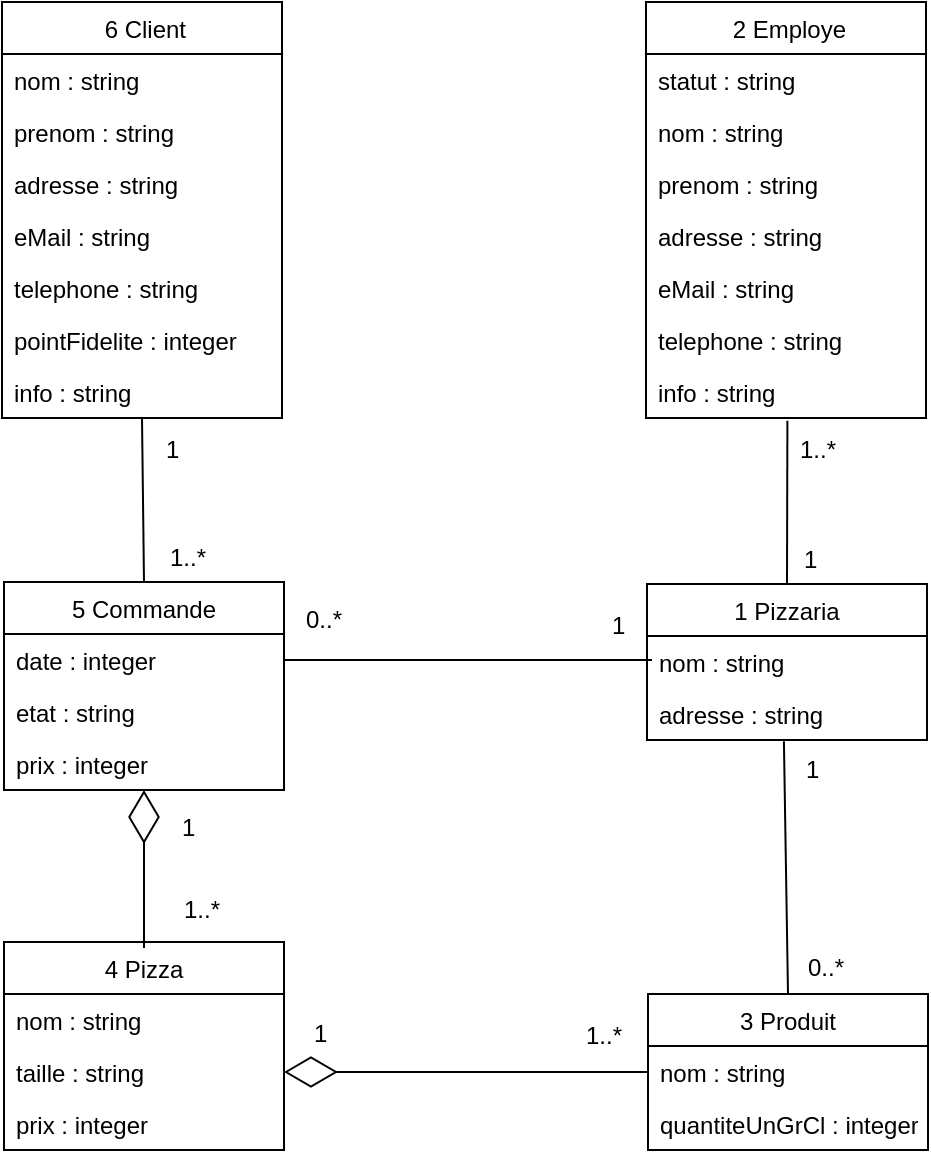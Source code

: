 <mxfile version="11.3.0" type="device" pages="1"><diagram id="xOAzW3bwkifzXQIWb2uz" name="Page-1"><mxGraphModel dx="1072" dy="612" grid="1" gridSize="10" guides="1" tooltips="1" connect="1" arrows="1" fold="1" page="1" pageScale="1" pageWidth="827" pageHeight="1169" math="0" shadow="0"><root><mxCell id="0"/><mxCell id="1" parent="0"/><mxCell id="pxuQTlq9R7kRrr_FBSfF-9" value="" style="endArrow=none;html=1;exitX=0.5;exitY=0;exitDx=0;exitDy=0;entryX=0.489;entryY=1.026;entryDx=0;entryDy=0;entryPerimeter=0;" parent="1" source="HF8nwe_J0CtAmXE-Xgfd-21" target="hGZkuRpMKFe-JLPiSKjS-2" edge="1"><mxGeometry width="50" height="50" relative="1" as="geometry"><mxPoint x="570" y="776" as="sourcePoint"/><mxPoint x="565" y="655" as="targetPoint"/></mxGeometry></mxCell><mxCell id="HF8nwe_J0CtAmXE-Xgfd-1" value=" 6 Client" style="swimlane;fontStyle=0;childLayout=stackLayout;horizontal=1;startSize=26;fillColor=none;horizontalStack=0;resizeParent=1;resizeParentMax=0;resizeLast=0;collapsible=1;marginBottom=0;" parent="1" vertex="1"><mxGeometry x="175" y="257" width="140" height="208" as="geometry"/></mxCell><mxCell id="HF8nwe_J0CtAmXE-Xgfd-2" value="nom : string" style="text;strokeColor=none;fillColor=none;align=left;verticalAlign=top;spacingLeft=4;spacingRight=4;overflow=hidden;rotatable=0;points=[[0,0.5],[1,0.5]];portConstraint=eastwest;" parent="HF8nwe_J0CtAmXE-Xgfd-1" vertex="1"><mxGeometry y="26" width="140" height="26" as="geometry"/></mxCell><mxCell id="HF8nwe_J0CtAmXE-Xgfd-3" value="prenom : string" style="text;strokeColor=none;fillColor=none;align=left;verticalAlign=top;spacingLeft=4;spacingRight=4;overflow=hidden;rotatable=0;points=[[0,0.5],[1,0.5]];portConstraint=eastwest;" parent="HF8nwe_J0CtAmXE-Xgfd-1" vertex="1"><mxGeometry y="52" width="140" height="26" as="geometry"/></mxCell><mxCell id="HF8nwe_J0CtAmXE-Xgfd-4" value="adresse : string" style="text;strokeColor=none;fillColor=none;align=left;verticalAlign=top;spacingLeft=4;spacingRight=4;overflow=hidden;rotatable=0;points=[[0,0.5],[1,0.5]];portConstraint=eastwest;" parent="HF8nwe_J0CtAmXE-Xgfd-1" vertex="1"><mxGeometry y="78" width="140" height="26" as="geometry"/></mxCell><mxCell id="HF8nwe_J0CtAmXE-Xgfd-25" value="eMail : string" style="text;strokeColor=none;fillColor=none;align=left;verticalAlign=top;spacingLeft=4;spacingRight=4;overflow=hidden;rotatable=0;points=[[0,0.5],[1,0.5]];portConstraint=eastwest;" parent="HF8nwe_J0CtAmXE-Xgfd-1" vertex="1"><mxGeometry y="104" width="140" height="26" as="geometry"/></mxCell><mxCell id="HF8nwe_J0CtAmXE-Xgfd-26" value="telephone : string" style="text;strokeColor=none;fillColor=none;align=left;verticalAlign=top;spacingLeft=4;spacingRight=4;overflow=hidden;rotatable=0;points=[[0,0.5],[1,0.5]];portConstraint=eastwest;" parent="HF8nwe_J0CtAmXE-Xgfd-1" vertex="1"><mxGeometry y="130" width="140" height="26" as="geometry"/></mxCell><mxCell id="HF8nwe_J0CtAmXE-Xgfd-27" value="pointFidelite : integer" style="text;strokeColor=none;fillColor=none;align=left;verticalAlign=top;spacingLeft=4;spacingRight=4;overflow=hidden;rotatable=0;points=[[0,0.5],[1,0.5]];portConstraint=eastwest;" parent="HF8nwe_J0CtAmXE-Xgfd-1" vertex="1"><mxGeometry y="156" width="140" height="26" as="geometry"/></mxCell><mxCell id="HF8nwe_J0CtAmXE-Xgfd-28" value="info : string" style="text;strokeColor=none;fillColor=none;align=left;verticalAlign=top;spacingLeft=4;spacingRight=4;overflow=hidden;rotatable=0;points=[[0,0.5],[1,0.5]];portConstraint=eastwest;" parent="HF8nwe_J0CtAmXE-Xgfd-1" vertex="1"><mxGeometry y="182" width="140" height="26" as="geometry"/></mxCell><mxCell id="HF8nwe_J0CtAmXE-Xgfd-9" value="5 Commande" style="swimlane;fontStyle=0;childLayout=stackLayout;horizontal=1;startSize=26;fillColor=none;horizontalStack=0;resizeParent=1;resizeParentMax=0;resizeLast=0;collapsible=1;marginBottom=0;" parent="1" vertex="1"><mxGeometry x="176" y="547" width="140" height="104" as="geometry"><mxRectangle x="160" y="652" width="100" height="26" as="alternateBounds"/></mxGeometry></mxCell><mxCell id="HF8nwe_J0CtAmXE-Xgfd-10" value="date : integer" style="text;strokeColor=none;fillColor=none;align=left;verticalAlign=top;spacingLeft=4;spacingRight=4;overflow=hidden;rotatable=0;points=[[0,0.5],[1,0.5]];portConstraint=eastwest;" parent="HF8nwe_J0CtAmXE-Xgfd-9" vertex="1"><mxGeometry y="26" width="140" height="26" as="geometry"/></mxCell><mxCell id="HF8nwe_J0CtAmXE-Xgfd-11" value="etat : string" style="text;strokeColor=none;fillColor=none;align=left;verticalAlign=top;spacingLeft=4;spacingRight=4;overflow=hidden;rotatable=0;points=[[0,0.5],[1,0.5]];portConstraint=eastwest;" parent="HF8nwe_J0CtAmXE-Xgfd-9" vertex="1"><mxGeometry y="52" width="140" height="26" as="geometry"/></mxCell><mxCell id="hGZkuRpMKFe-JLPiSKjS-1" value="prix : integer" style="text;strokeColor=none;fillColor=none;align=left;verticalAlign=top;spacingLeft=4;spacingRight=4;overflow=hidden;rotatable=0;points=[[0,0.5],[1,0.5]];portConstraint=eastwest;" parent="HF8nwe_J0CtAmXE-Xgfd-9" vertex="1"><mxGeometry y="78" width="140" height="26" as="geometry"/></mxCell><mxCell id="HF8nwe_J0CtAmXE-Xgfd-13" value="1 Pizzaria" style="swimlane;fontStyle=0;childLayout=stackLayout;horizontal=1;startSize=26;fillColor=none;horizontalStack=0;resizeParent=1;resizeParentMax=0;resizeLast=0;collapsible=1;marginBottom=0;" parent="1" vertex="1"><mxGeometry x="497.5" y="548" width="140" height="78" as="geometry"/></mxCell><mxCell id="HF8nwe_J0CtAmXE-Xgfd-14" value="nom : string" style="text;strokeColor=none;fillColor=none;align=left;verticalAlign=top;spacingLeft=4;spacingRight=4;overflow=hidden;rotatable=0;points=[[0,0.5],[1,0.5]];portConstraint=eastwest;" parent="HF8nwe_J0CtAmXE-Xgfd-13" vertex="1"><mxGeometry y="26" width="140" height="26" as="geometry"/></mxCell><mxCell id="hGZkuRpMKFe-JLPiSKjS-2" value="adresse : string" style="text;strokeColor=none;fillColor=none;align=left;verticalAlign=top;spacingLeft=4;spacingRight=4;overflow=hidden;rotatable=0;points=[[0,0.5],[1,0.5]];portConstraint=eastwest;" parent="HF8nwe_J0CtAmXE-Xgfd-13" vertex="1"><mxGeometry y="52" width="140" height="26" as="geometry"/></mxCell><mxCell id="HF8nwe_J0CtAmXE-Xgfd-17" value="4 Pizza" style="swimlane;fontStyle=0;childLayout=stackLayout;horizontal=1;startSize=26;fillColor=none;horizontalStack=0;resizeParent=1;resizeParentMax=0;resizeLast=0;collapsible=1;marginBottom=0;" parent="1" vertex="1"><mxGeometry x="176" y="727" width="140" height="104" as="geometry"/></mxCell><mxCell id="HF8nwe_J0CtAmXE-Xgfd-18" value="nom : string" style="text;strokeColor=none;fillColor=none;align=left;verticalAlign=top;spacingLeft=4;spacingRight=4;overflow=hidden;rotatable=0;points=[[0,0.5],[1,0.5]];portConstraint=eastwest;" parent="HF8nwe_J0CtAmXE-Xgfd-17" vertex="1"><mxGeometry y="26" width="140" height="26" as="geometry"/></mxCell><mxCell id="HF8nwe_J0CtAmXE-Xgfd-19" value="taille : string" style="text;strokeColor=none;fillColor=none;align=left;verticalAlign=top;spacingLeft=4;spacingRight=4;overflow=hidden;rotatable=0;points=[[0,0.5],[1,0.5]];portConstraint=eastwest;" parent="HF8nwe_J0CtAmXE-Xgfd-17" vertex="1"><mxGeometry y="52" width="140" height="26" as="geometry"/></mxCell><mxCell id="HF8nwe_J0CtAmXE-Xgfd-20" value="prix : integer" style="text;strokeColor=none;fillColor=none;align=left;verticalAlign=top;spacingLeft=4;spacingRight=4;overflow=hidden;rotatable=0;points=[[0,0.5],[1,0.5]];portConstraint=eastwest;" parent="HF8nwe_J0CtAmXE-Xgfd-17" vertex="1"><mxGeometry y="78" width="140" height="26" as="geometry"/></mxCell><mxCell id="HF8nwe_J0CtAmXE-Xgfd-21" value="3 Produit" style="swimlane;fontStyle=0;childLayout=stackLayout;horizontal=1;startSize=26;fillColor=none;horizontalStack=0;resizeParent=1;resizeParentMax=0;resizeLast=0;collapsible=1;marginBottom=0;" parent="1" vertex="1"><mxGeometry x="498" y="753" width="140" height="78" as="geometry"/></mxCell><mxCell id="HF8nwe_J0CtAmXE-Xgfd-22" value="nom : string" style="text;strokeColor=none;fillColor=none;align=left;verticalAlign=top;spacingLeft=4;spacingRight=4;overflow=hidden;rotatable=0;points=[[0,0.5],[1,0.5]];portConstraint=eastwest;" parent="HF8nwe_J0CtAmXE-Xgfd-21" vertex="1"><mxGeometry y="26" width="140" height="26" as="geometry"/></mxCell><mxCell id="HF8nwe_J0CtAmXE-Xgfd-23" value="quantiteUnGrCl : integer" style="text;strokeColor=none;fillColor=none;align=left;verticalAlign=top;spacingLeft=4;spacingRight=4;overflow=hidden;rotatable=0;points=[[0,0.5],[1,0.5]];portConstraint=eastwest;" parent="HF8nwe_J0CtAmXE-Xgfd-21" vertex="1"><mxGeometry y="52" width="140" height="26" as="geometry"/></mxCell><mxCell id="HF8nwe_J0CtAmXE-Xgfd-29" value=" 2 Employe" style="swimlane;fontStyle=0;childLayout=stackLayout;horizontal=1;startSize=26;fillColor=none;horizontalStack=0;resizeParent=1;resizeParentMax=0;resizeLast=0;collapsible=1;marginBottom=0;" parent="1" vertex="1"><mxGeometry x="497" y="257" width="140" height="208" as="geometry"/></mxCell><mxCell id="HF8nwe_J0CtAmXE-Xgfd-30" value="statut : string" style="text;strokeColor=none;fillColor=none;align=left;verticalAlign=top;spacingLeft=4;spacingRight=4;overflow=hidden;rotatable=0;points=[[0,0.5],[1,0.5]];portConstraint=eastwest;" parent="HF8nwe_J0CtAmXE-Xgfd-29" vertex="1"><mxGeometry y="26" width="140" height="26" as="geometry"/></mxCell><mxCell id="HF8nwe_J0CtAmXE-Xgfd-37" value="nom : string" style="text;strokeColor=none;fillColor=none;align=left;verticalAlign=top;spacingLeft=4;spacingRight=4;overflow=hidden;rotatable=0;points=[[0,0.5],[1,0.5]];portConstraint=eastwest;" parent="HF8nwe_J0CtAmXE-Xgfd-29" vertex="1"><mxGeometry y="52" width="140" height="26" as="geometry"/></mxCell><mxCell id="HF8nwe_J0CtAmXE-Xgfd-31" value="prenom : string" style="text;strokeColor=none;fillColor=none;align=left;verticalAlign=top;spacingLeft=4;spacingRight=4;overflow=hidden;rotatable=0;points=[[0,0.5],[1,0.5]];portConstraint=eastwest;" parent="HF8nwe_J0CtAmXE-Xgfd-29" vertex="1"><mxGeometry y="78" width="140" height="26" as="geometry"/></mxCell><mxCell id="HF8nwe_J0CtAmXE-Xgfd-32" value="adresse : string" style="text;strokeColor=none;fillColor=none;align=left;verticalAlign=top;spacingLeft=4;spacingRight=4;overflow=hidden;rotatable=0;points=[[0,0.5],[1,0.5]];portConstraint=eastwest;" parent="HF8nwe_J0CtAmXE-Xgfd-29" vertex="1"><mxGeometry y="104" width="140" height="26" as="geometry"/></mxCell><mxCell id="HF8nwe_J0CtAmXE-Xgfd-33" value="eMail : string" style="text;strokeColor=none;fillColor=none;align=left;verticalAlign=top;spacingLeft=4;spacingRight=4;overflow=hidden;rotatable=0;points=[[0,0.5],[1,0.5]];portConstraint=eastwest;" parent="HF8nwe_J0CtAmXE-Xgfd-29" vertex="1"><mxGeometry y="130" width="140" height="26" as="geometry"/></mxCell><mxCell id="HF8nwe_J0CtAmXE-Xgfd-34" value="telephone : string" style="text;strokeColor=none;fillColor=none;align=left;verticalAlign=top;spacingLeft=4;spacingRight=4;overflow=hidden;rotatable=0;points=[[0,0.5],[1,0.5]];portConstraint=eastwest;" parent="HF8nwe_J0CtAmXE-Xgfd-29" vertex="1"><mxGeometry y="156" width="140" height="26" as="geometry"/></mxCell><mxCell id="HF8nwe_J0CtAmXE-Xgfd-36" value="info : string" style="text;strokeColor=none;fillColor=none;align=left;verticalAlign=top;spacingLeft=4;spacingRight=4;overflow=hidden;rotatable=0;points=[[0,0.5],[1,0.5]];portConstraint=eastwest;" parent="HF8nwe_J0CtAmXE-Xgfd-29" vertex="1"><mxGeometry y="182" width="140" height="26" as="geometry"/></mxCell><mxCell id="HF8nwe_J0CtAmXE-Xgfd-44" value="" style="endArrow=none;html=1;exitX=1;exitY=0.5;exitDx=0;exitDy=0;" parent="1" source="HF8nwe_J0CtAmXE-Xgfd-10" edge="1"><mxGeometry width="50" height="50" relative="1" as="geometry"><mxPoint x="370" y="555" as="sourcePoint"/><mxPoint x="500" y="586" as="targetPoint"/></mxGeometry></mxCell><mxCell id="HF8nwe_J0CtAmXE-Xgfd-45" value="" style="endArrow=none;html=1;entryX=0.5;entryY=1;entryDx=0;entryDy=0;exitX=0.5;exitY=0;exitDx=0;exitDy=0;" parent="1" source="HF8nwe_J0CtAmXE-Xgfd-9" target="HF8nwe_J0CtAmXE-Xgfd-1" edge="1"><mxGeometry width="50" height="50" relative="1" as="geometry"><mxPoint x="597.5" y="558" as="sourcePoint"/><mxPoint x="596.94" y="431.988" as="targetPoint"/></mxGeometry></mxCell><mxCell id="HF8nwe_J0CtAmXE-Xgfd-46" value="1" style="text;html=1;resizable=0;points=[];autosize=1;align=left;verticalAlign=top;spacingTop=-4;" parent="1" vertex="1"><mxGeometry x="477.5" y="559" width="20" height="20" as="geometry"/></mxCell><mxCell id="HF8nwe_J0CtAmXE-Xgfd-47" value="0..*" style="text;html=1;resizable=0;points=[];autosize=1;align=left;verticalAlign=top;spacingTop=-4;" parent="1" vertex="1"><mxGeometry x="325" y="556" width="30" height="20" as="geometry"/></mxCell><mxCell id="HF8nwe_J0CtAmXE-Xgfd-48" value="1..*" style="text;html=1;resizable=0;points=[];autosize=1;align=left;verticalAlign=top;spacingTop=-4;" parent="1" vertex="1"><mxGeometry x="572" y="471" width="30" height="20" as="geometry"/></mxCell><mxCell id="HF8nwe_J0CtAmXE-Xgfd-49" value="1" style="text;html=1;resizable=0;points=[];autosize=1;align=left;verticalAlign=top;spacingTop=-4;" parent="1" vertex="1"><mxGeometry x="574" y="526" width="20" height="20" as="geometry"/></mxCell><mxCell id="HF8nwe_J0CtAmXE-Xgfd-50" value="1" style="text;html=1;resizable=0;points=[];autosize=1;align=left;verticalAlign=top;spacingTop=-4;" parent="1" vertex="1"><mxGeometry x="255" y="471" width="20" height="20" as="geometry"/></mxCell><mxCell id="HF8nwe_J0CtAmXE-Xgfd-51" value="1..*" style="text;html=1;resizable=0;points=[];autosize=1;align=left;verticalAlign=top;spacingTop=-4;" parent="1" vertex="1"><mxGeometry x="257" y="525" width="30" height="20" as="geometry"/></mxCell><mxCell id="HF8nwe_J0CtAmXE-Xgfd-52" value="1..*" style="text;html=1;resizable=0;points=[];autosize=1;align=left;verticalAlign=top;spacingTop=-4;" parent="1" vertex="1"><mxGeometry x="464.5" y="764" width="30" height="20" as="geometry"/></mxCell><mxCell id="HF8nwe_J0CtAmXE-Xgfd-53" value="0..*" style="text;html=1;resizable=0;points=[];autosize=1;align=left;verticalAlign=top;spacingTop=-4;" parent="1" vertex="1"><mxGeometry x="576" y="730" width="30" height="20" as="geometry"/></mxCell><mxCell id="HF8nwe_J0CtAmXE-Xgfd-54" value="1" style="text;html=1;resizable=0;points=[];autosize=1;align=left;verticalAlign=top;spacingTop=-4;" parent="1" vertex="1"><mxGeometry x="575" y="631" width="20" height="20" as="geometry"/></mxCell><mxCell id="HF8nwe_J0CtAmXE-Xgfd-56" value="1" style="text;html=1;resizable=0;points=[];autosize=1;align=left;verticalAlign=top;spacingTop=-4;" parent="1" vertex="1"><mxGeometry x="329" y="763" width="20" height="20" as="geometry"/></mxCell><mxCell id="HF8nwe_J0CtAmXE-Xgfd-57" value="1..*" style="text;html=1;resizable=0;points=[];autosize=1;align=left;verticalAlign=top;spacingTop=-4;" parent="1" vertex="1"><mxGeometry x="264" y="701" width="30" height="20" as="geometry"/></mxCell><mxCell id="HF8nwe_J0CtAmXE-Xgfd-58" value="1" style="text;html=1;resizable=0;points=[];autosize=1;align=left;verticalAlign=top;spacingTop=-4;" parent="1" vertex="1"><mxGeometry x="263" y="660" width="20" height="20" as="geometry"/></mxCell><mxCell id="HF8nwe_J0CtAmXE-Xgfd-59" value="" style="endArrow=none;html=1;entryX=0.505;entryY=1.053;entryDx=0;entryDy=0;exitX=0.5;exitY=0;exitDx=0;exitDy=0;entryPerimeter=0;" parent="1" source="HF8nwe_J0CtAmXE-Xgfd-13" target="HF8nwe_J0CtAmXE-Xgfd-36" edge="1"><mxGeometry width="50" height="50" relative="1" as="geometry"><mxPoint x="225" y="558" as="sourcePoint"/><mxPoint x="225" y="444.0" as="targetPoint"/></mxGeometry></mxCell><mxCell id="HF8nwe_J0CtAmXE-Xgfd-61" value="" style="endArrow=diamondThin;endFill=0;endSize=24;html=1;" parent="1" edge="1"><mxGeometry width="160" relative="1" as="geometry"><mxPoint x="246" y="730" as="sourcePoint"/><mxPoint x="246" y="651" as="targetPoint"/></mxGeometry></mxCell><mxCell id="HF8nwe_J0CtAmXE-Xgfd-62" value="" style="endArrow=diamondThin;endFill=0;endSize=24;html=1;entryX=1;entryY=0.5;entryDx=0;entryDy=0;exitX=0;exitY=0.5;exitDx=0;exitDy=0;" parent="1" source="HF8nwe_J0CtAmXE-Xgfd-22" target="HF8nwe_J0CtAmXE-Xgfd-19" edge="1"><mxGeometry width="160" relative="1" as="geometry"><mxPoint x="160" y="856" as="sourcePoint"/><mxPoint x="320" y="856" as="targetPoint"/></mxGeometry></mxCell></root></mxGraphModel></diagram></mxfile>